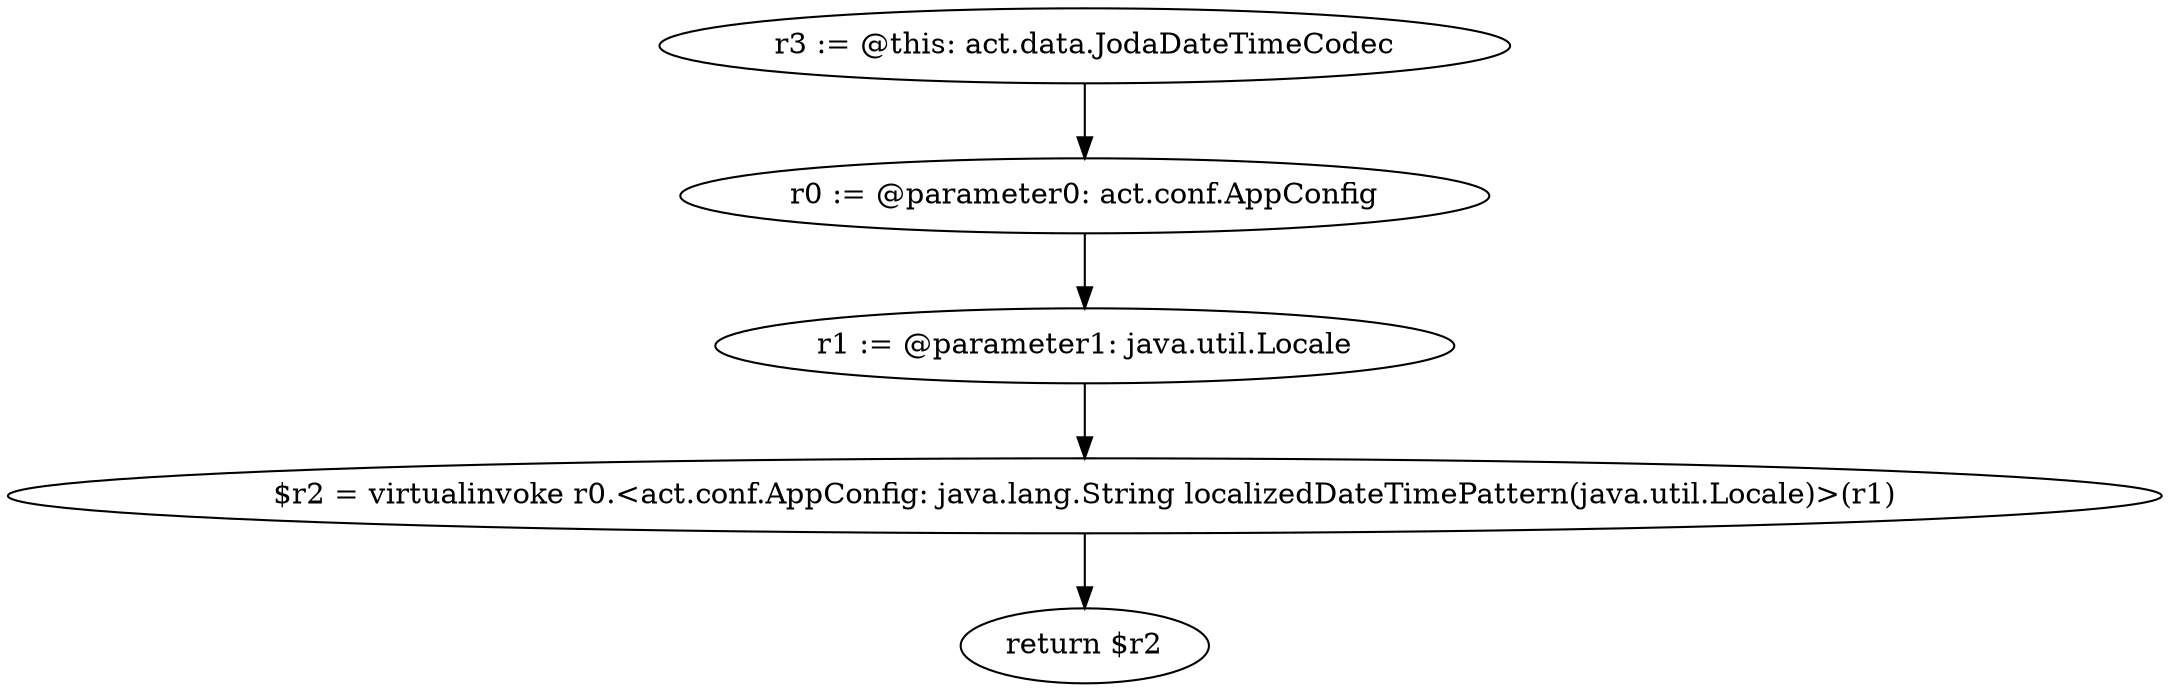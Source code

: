 digraph "unitGraph" {
    "r3 := @this: act.data.JodaDateTimeCodec"
    "r0 := @parameter0: act.conf.AppConfig"
    "r1 := @parameter1: java.util.Locale"
    "$r2 = virtualinvoke r0.<act.conf.AppConfig: java.lang.String localizedDateTimePattern(java.util.Locale)>(r1)"
    "return $r2"
    "r3 := @this: act.data.JodaDateTimeCodec"->"r0 := @parameter0: act.conf.AppConfig";
    "r0 := @parameter0: act.conf.AppConfig"->"r1 := @parameter1: java.util.Locale";
    "r1 := @parameter1: java.util.Locale"->"$r2 = virtualinvoke r0.<act.conf.AppConfig: java.lang.String localizedDateTimePattern(java.util.Locale)>(r1)";
    "$r2 = virtualinvoke r0.<act.conf.AppConfig: java.lang.String localizedDateTimePattern(java.util.Locale)>(r1)"->"return $r2";
}
